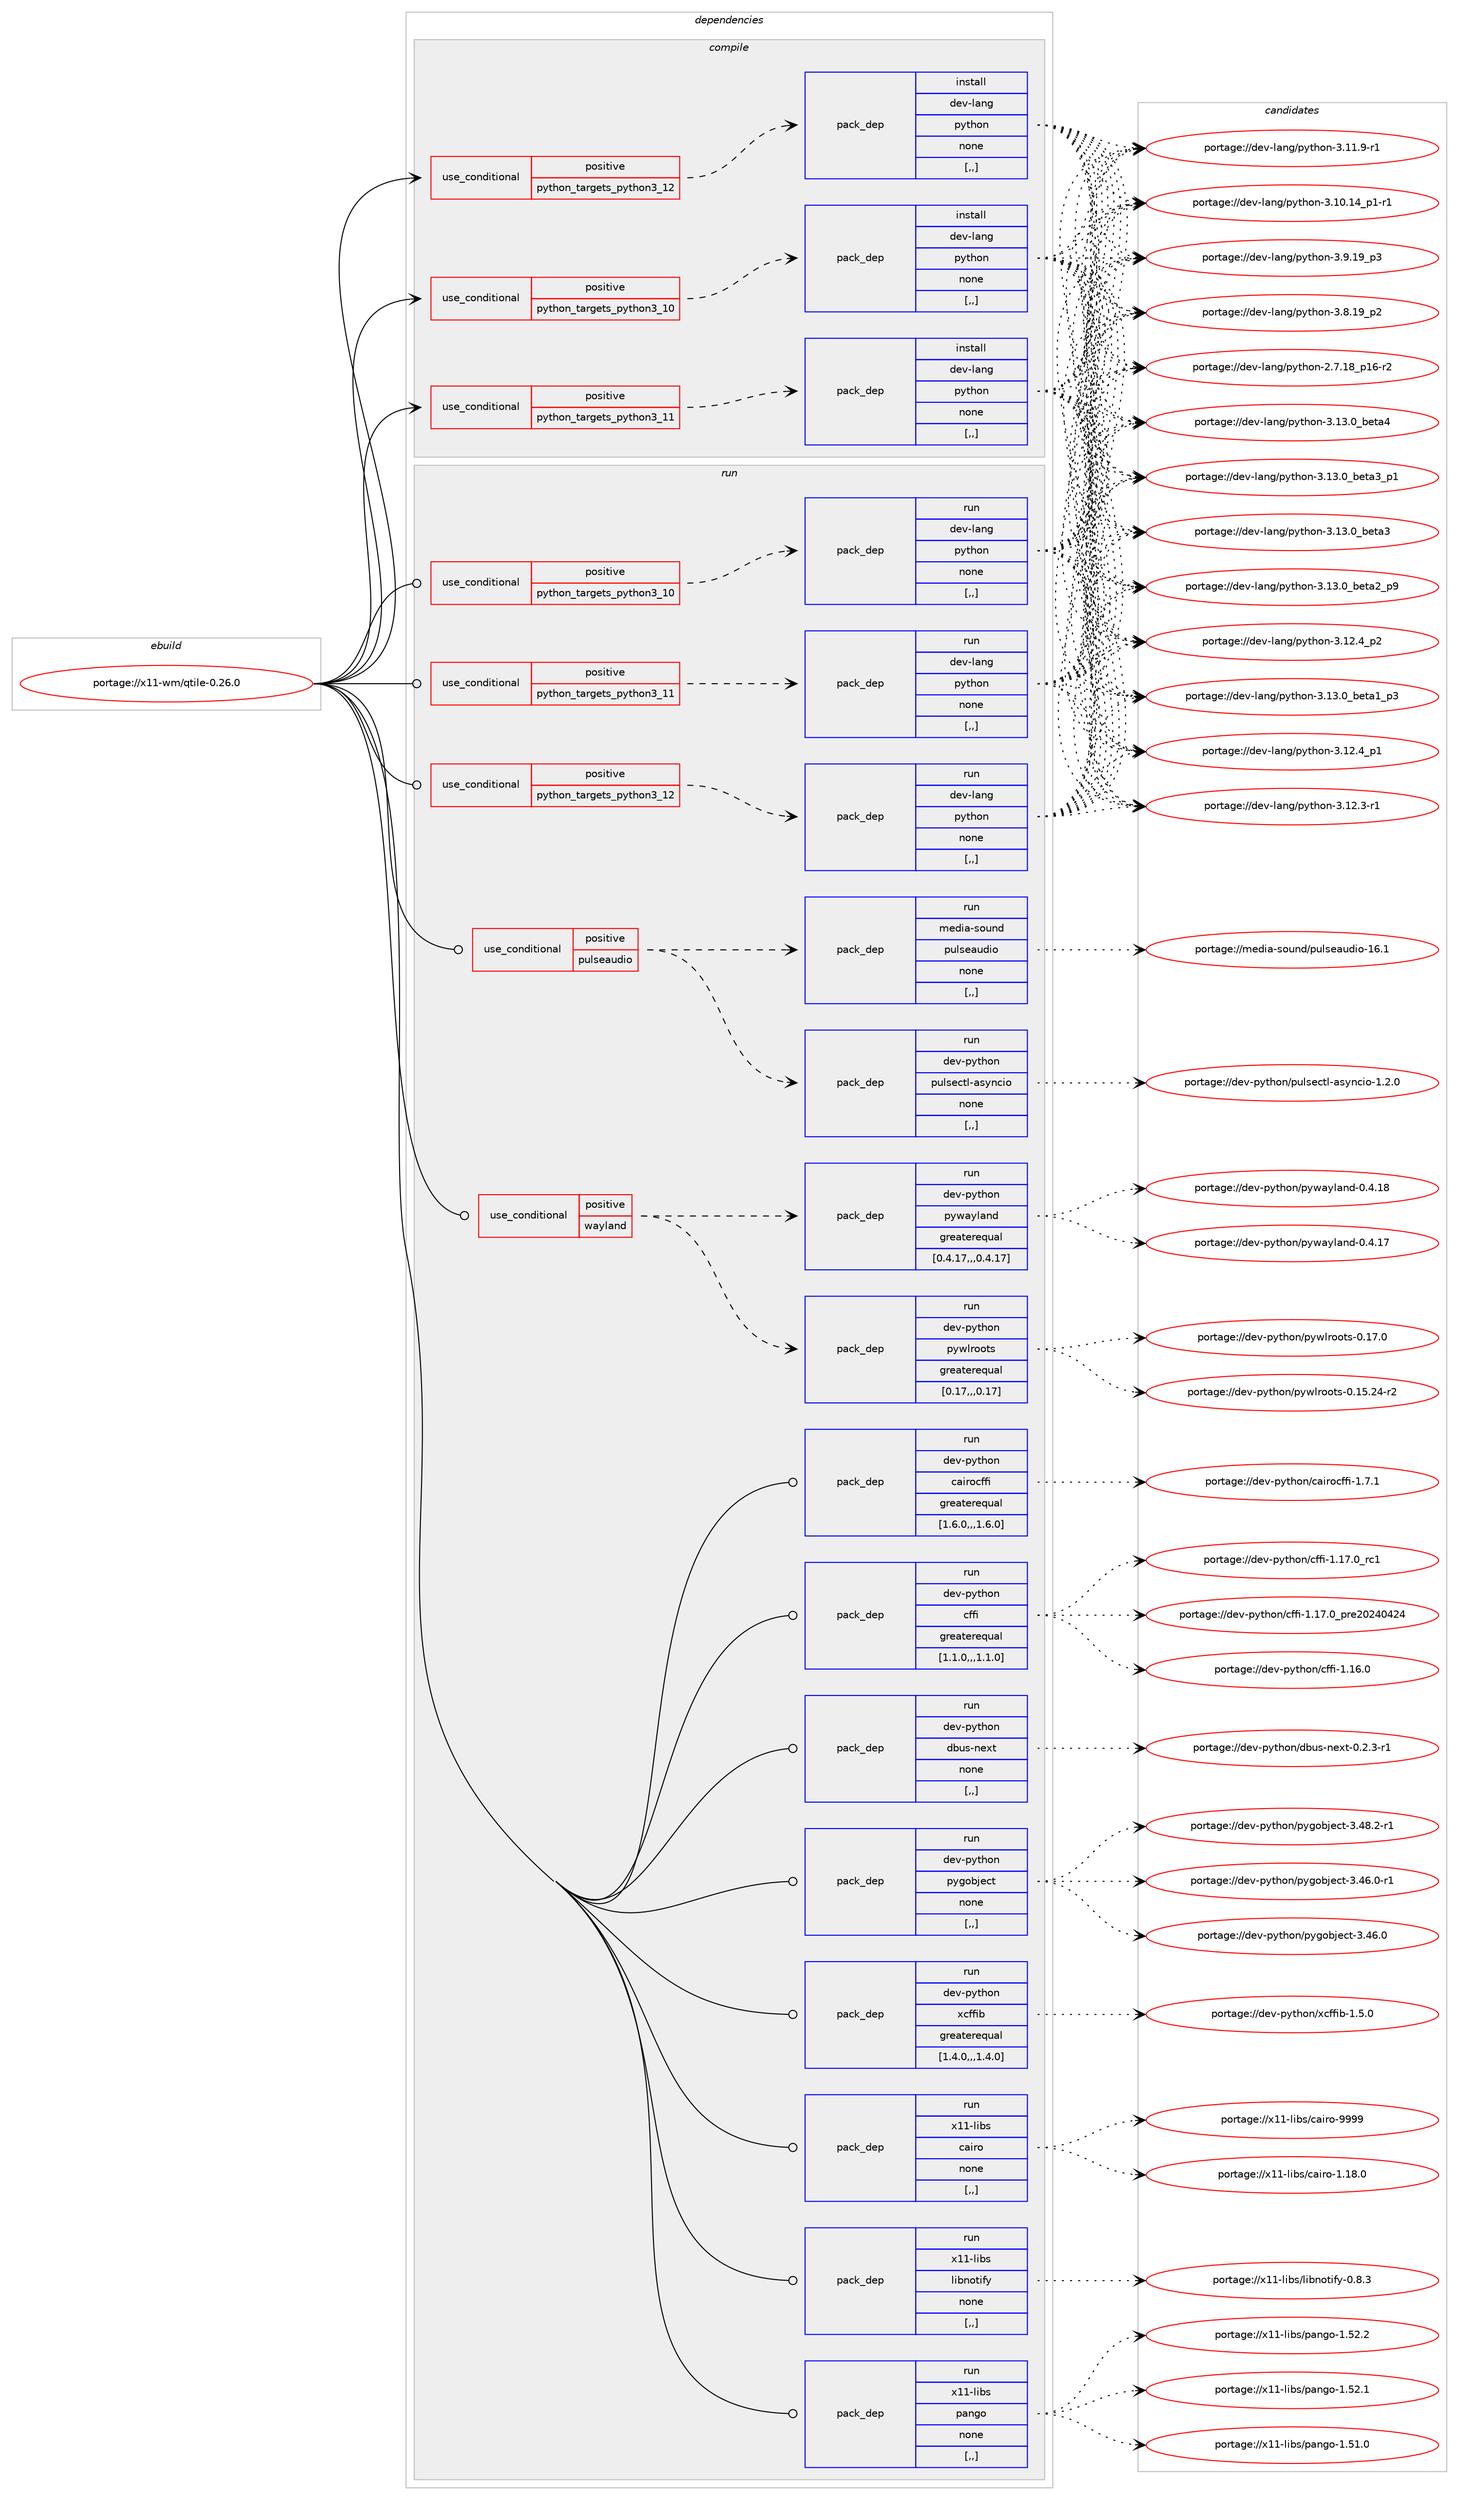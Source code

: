 digraph prolog {

# *************
# Graph options
# *************

newrank=true;
concentrate=true;
compound=true;
graph [rankdir=LR,fontname=Helvetica,fontsize=10,ranksep=1.5];#, ranksep=2.5, nodesep=0.2];
edge  [arrowhead=vee];
node  [fontname=Helvetica,fontsize=10];

# **********
# The ebuild
# **********

subgraph cluster_leftcol {
color=gray;
label=<<i>ebuild</i>>;
id [label="portage://x11-wm/qtile-0.26.0", color=red, width=4, href="../x11-wm/qtile-0.26.0.svg"];
}

# ****************
# The dependencies
# ****************

subgraph cluster_midcol {
color=gray;
label=<<i>dependencies</i>>;
subgraph cluster_compile {
fillcolor="#eeeeee";
style=filled;
label=<<i>compile</i>>;
subgraph cond123952 {
dependency471446 [label=<<TABLE BORDER="0" CELLBORDER="1" CELLSPACING="0" CELLPADDING="4"><TR><TD ROWSPAN="3" CELLPADDING="10">use_conditional</TD></TR><TR><TD>positive</TD></TR><TR><TD>python_targets_python3_10</TD></TR></TABLE>>, shape=none, color=red];
subgraph pack344043 {
dependency471447 [label=<<TABLE BORDER="0" CELLBORDER="1" CELLSPACING="0" CELLPADDING="4" WIDTH="220"><TR><TD ROWSPAN="6" CELLPADDING="30">pack_dep</TD></TR><TR><TD WIDTH="110">install</TD></TR><TR><TD>dev-lang</TD></TR><TR><TD>python</TD></TR><TR><TD>none</TD></TR><TR><TD>[,,]</TD></TR></TABLE>>, shape=none, color=blue];
}
dependency471446:e -> dependency471447:w [weight=20,style="dashed",arrowhead="vee"];
}
id:e -> dependency471446:w [weight=20,style="solid",arrowhead="vee"];
subgraph cond123953 {
dependency471448 [label=<<TABLE BORDER="0" CELLBORDER="1" CELLSPACING="0" CELLPADDING="4"><TR><TD ROWSPAN="3" CELLPADDING="10">use_conditional</TD></TR><TR><TD>positive</TD></TR><TR><TD>python_targets_python3_11</TD></TR></TABLE>>, shape=none, color=red];
subgraph pack344044 {
dependency471449 [label=<<TABLE BORDER="0" CELLBORDER="1" CELLSPACING="0" CELLPADDING="4" WIDTH="220"><TR><TD ROWSPAN="6" CELLPADDING="30">pack_dep</TD></TR><TR><TD WIDTH="110">install</TD></TR><TR><TD>dev-lang</TD></TR><TR><TD>python</TD></TR><TR><TD>none</TD></TR><TR><TD>[,,]</TD></TR></TABLE>>, shape=none, color=blue];
}
dependency471448:e -> dependency471449:w [weight=20,style="dashed",arrowhead="vee"];
}
id:e -> dependency471448:w [weight=20,style="solid",arrowhead="vee"];
subgraph cond123954 {
dependency471450 [label=<<TABLE BORDER="0" CELLBORDER="1" CELLSPACING="0" CELLPADDING="4"><TR><TD ROWSPAN="3" CELLPADDING="10">use_conditional</TD></TR><TR><TD>positive</TD></TR><TR><TD>python_targets_python3_12</TD></TR></TABLE>>, shape=none, color=red];
subgraph pack344045 {
dependency471451 [label=<<TABLE BORDER="0" CELLBORDER="1" CELLSPACING="0" CELLPADDING="4" WIDTH="220"><TR><TD ROWSPAN="6" CELLPADDING="30">pack_dep</TD></TR><TR><TD WIDTH="110">install</TD></TR><TR><TD>dev-lang</TD></TR><TR><TD>python</TD></TR><TR><TD>none</TD></TR><TR><TD>[,,]</TD></TR></TABLE>>, shape=none, color=blue];
}
dependency471450:e -> dependency471451:w [weight=20,style="dashed",arrowhead="vee"];
}
id:e -> dependency471450:w [weight=20,style="solid",arrowhead="vee"];
}
subgraph cluster_compileandrun {
fillcolor="#eeeeee";
style=filled;
label=<<i>compile and run</i>>;
}
subgraph cluster_run {
fillcolor="#eeeeee";
style=filled;
label=<<i>run</i>>;
subgraph cond123955 {
dependency471452 [label=<<TABLE BORDER="0" CELLBORDER="1" CELLSPACING="0" CELLPADDING="4"><TR><TD ROWSPAN="3" CELLPADDING="10">use_conditional</TD></TR><TR><TD>positive</TD></TR><TR><TD>pulseaudio</TD></TR></TABLE>>, shape=none, color=red];
subgraph pack344046 {
dependency471453 [label=<<TABLE BORDER="0" CELLBORDER="1" CELLSPACING="0" CELLPADDING="4" WIDTH="220"><TR><TD ROWSPAN="6" CELLPADDING="30">pack_dep</TD></TR><TR><TD WIDTH="110">run</TD></TR><TR><TD>dev-python</TD></TR><TR><TD>pulsectl-asyncio</TD></TR><TR><TD>none</TD></TR><TR><TD>[,,]</TD></TR></TABLE>>, shape=none, color=blue];
}
dependency471452:e -> dependency471453:w [weight=20,style="dashed",arrowhead="vee"];
subgraph pack344047 {
dependency471454 [label=<<TABLE BORDER="0" CELLBORDER="1" CELLSPACING="0" CELLPADDING="4" WIDTH="220"><TR><TD ROWSPAN="6" CELLPADDING="30">pack_dep</TD></TR><TR><TD WIDTH="110">run</TD></TR><TR><TD>media-sound</TD></TR><TR><TD>pulseaudio</TD></TR><TR><TD>none</TD></TR><TR><TD>[,,]</TD></TR></TABLE>>, shape=none, color=blue];
}
dependency471452:e -> dependency471454:w [weight=20,style="dashed",arrowhead="vee"];
}
id:e -> dependency471452:w [weight=20,style="solid",arrowhead="odot"];
subgraph cond123956 {
dependency471455 [label=<<TABLE BORDER="0" CELLBORDER="1" CELLSPACING="0" CELLPADDING="4"><TR><TD ROWSPAN="3" CELLPADDING="10">use_conditional</TD></TR><TR><TD>positive</TD></TR><TR><TD>python_targets_python3_10</TD></TR></TABLE>>, shape=none, color=red];
subgraph pack344048 {
dependency471456 [label=<<TABLE BORDER="0" CELLBORDER="1" CELLSPACING="0" CELLPADDING="4" WIDTH="220"><TR><TD ROWSPAN="6" CELLPADDING="30">pack_dep</TD></TR><TR><TD WIDTH="110">run</TD></TR><TR><TD>dev-lang</TD></TR><TR><TD>python</TD></TR><TR><TD>none</TD></TR><TR><TD>[,,]</TD></TR></TABLE>>, shape=none, color=blue];
}
dependency471455:e -> dependency471456:w [weight=20,style="dashed",arrowhead="vee"];
}
id:e -> dependency471455:w [weight=20,style="solid",arrowhead="odot"];
subgraph cond123957 {
dependency471457 [label=<<TABLE BORDER="0" CELLBORDER="1" CELLSPACING="0" CELLPADDING="4"><TR><TD ROWSPAN="3" CELLPADDING="10">use_conditional</TD></TR><TR><TD>positive</TD></TR><TR><TD>python_targets_python3_11</TD></TR></TABLE>>, shape=none, color=red];
subgraph pack344049 {
dependency471458 [label=<<TABLE BORDER="0" CELLBORDER="1" CELLSPACING="0" CELLPADDING="4" WIDTH="220"><TR><TD ROWSPAN="6" CELLPADDING="30">pack_dep</TD></TR><TR><TD WIDTH="110">run</TD></TR><TR><TD>dev-lang</TD></TR><TR><TD>python</TD></TR><TR><TD>none</TD></TR><TR><TD>[,,]</TD></TR></TABLE>>, shape=none, color=blue];
}
dependency471457:e -> dependency471458:w [weight=20,style="dashed",arrowhead="vee"];
}
id:e -> dependency471457:w [weight=20,style="solid",arrowhead="odot"];
subgraph cond123958 {
dependency471459 [label=<<TABLE BORDER="0" CELLBORDER="1" CELLSPACING="0" CELLPADDING="4"><TR><TD ROWSPAN="3" CELLPADDING="10">use_conditional</TD></TR><TR><TD>positive</TD></TR><TR><TD>python_targets_python3_12</TD></TR></TABLE>>, shape=none, color=red];
subgraph pack344050 {
dependency471460 [label=<<TABLE BORDER="0" CELLBORDER="1" CELLSPACING="0" CELLPADDING="4" WIDTH="220"><TR><TD ROWSPAN="6" CELLPADDING="30">pack_dep</TD></TR><TR><TD WIDTH="110">run</TD></TR><TR><TD>dev-lang</TD></TR><TR><TD>python</TD></TR><TR><TD>none</TD></TR><TR><TD>[,,]</TD></TR></TABLE>>, shape=none, color=blue];
}
dependency471459:e -> dependency471460:w [weight=20,style="dashed",arrowhead="vee"];
}
id:e -> dependency471459:w [weight=20,style="solid",arrowhead="odot"];
subgraph cond123959 {
dependency471461 [label=<<TABLE BORDER="0" CELLBORDER="1" CELLSPACING="0" CELLPADDING="4"><TR><TD ROWSPAN="3" CELLPADDING="10">use_conditional</TD></TR><TR><TD>positive</TD></TR><TR><TD>wayland</TD></TR></TABLE>>, shape=none, color=red];
subgraph pack344051 {
dependency471462 [label=<<TABLE BORDER="0" CELLBORDER="1" CELLSPACING="0" CELLPADDING="4" WIDTH="220"><TR><TD ROWSPAN="6" CELLPADDING="30">pack_dep</TD></TR><TR><TD WIDTH="110">run</TD></TR><TR><TD>dev-python</TD></TR><TR><TD>pywayland</TD></TR><TR><TD>greaterequal</TD></TR><TR><TD>[0.4.17,,,0.4.17]</TD></TR></TABLE>>, shape=none, color=blue];
}
dependency471461:e -> dependency471462:w [weight=20,style="dashed",arrowhead="vee"];
subgraph pack344052 {
dependency471463 [label=<<TABLE BORDER="0" CELLBORDER="1" CELLSPACING="0" CELLPADDING="4" WIDTH="220"><TR><TD ROWSPAN="6" CELLPADDING="30">pack_dep</TD></TR><TR><TD WIDTH="110">run</TD></TR><TR><TD>dev-python</TD></TR><TR><TD>pywlroots</TD></TR><TR><TD>greaterequal</TD></TR><TR><TD>[0.17,,,0.17]</TD></TR></TABLE>>, shape=none, color=blue];
}
dependency471461:e -> dependency471463:w [weight=20,style="dashed",arrowhead="vee"];
}
id:e -> dependency471461:w [weight=20,style="solid",arrowhead="odot"];
subgraph pack344053 {
dependency471464 [label=<<TABLE BORDER="0" CELLBORDER="1" CELLSPACING="0" CELLPADDING="4" WIDTH="220"><TR><TD ROWSPAN="6" CELLPADDING="30">pack_dep</TD></TR><TR><TD WIDTH="110">run</TD></TR><TR><TD>dev-python</TD></TR><TR><TD>cairocffi</TD></TR><TR><TD>greaterequal</TD></TR><TR><TD>[1.6.0,,,1.6.0]</TD></TR></TABLE>>, shape=none, color=blue];
}
id:e -> dependency471464:w [weight=20,style="solid",arrowhead="odot"];
subgraph pack344054 {
dependency471465 [label=<<TABLE BORDER="0" CELLBORDER="1" CELLSPACING="0" CELLPADDING="4" WIDTH="220"><TR><TD ROWSPAN="6" CELLPADDING="30">pack_dep</TD></TR><TR><TD WIDTH="110">run</TD></TR><TR><TD>dev-python</TD></TR><TR><TD>cffi</TD></TR><TR><TD>greaterequal</TD></TR><TR><TD>[1.1.0,,,1.1.0]</TD></TR></TABLE>>, shape=none, color=blue];
}
id:e -> dependency471465:w [weight=20,style="solid",arrowhead="odot"];
subgraph pack344055 {
dependency471466 [label=<<TABLE BORDER="0" CELLBORDER="1" CELLSPACING="0" CELLPADDING="4" WIDTH="220"><TR><TD ROWSPAN="6" CELLPADDING="30">pack_dep</TD></TR><TR><TD WIDTH="110">run</TD></TR><TR><TD>dev-python</TD></TR><TR><TD>dbus-next</TD></TR><TR><TD>none</TD></TR><TR><TD>[,,]</TD></TR></TABLE>>, shape=none, color=blue];
}
id:e -> dependency471466:w [weight=20,style="solid",arrowhead="odot"];
subgraph pack344056 {
dependency471467 [label=<<TABLE BORDER="0" CELLBORDER="1" CELLSPACING="0" CELLPADDING="4" WIDTH="220"><TR><TD ROWSPAN="6" CELLPADDING="30">pack_dep</TD></TR><TR><TD WIDTH="110">run</TD></TR><TR><TD>dev-python</TD></TR><TR><TD>pygobject</TD></TR><TR><TD>none</TD></TR><TR><TD>[,,]</TD></TR></TABLE>>, shape=none, color=blue];
}
id:e -> dependency471467:w [weight=20,style="solid",arrowhead="odot"];
subgraph pack344057 {
dependency471468 [label=<<TABLE BORDER="0" CELLBORDER="1" CELLSPACING="0" CELLPADDING="4" WIDTH="220"><TR><TD ROWSPAN="6" CELLPADDING="30">pack_dep</TD></TR><TR><TD WIDTH="110">run</TD></TR><TR><TD>dev-python</TD></TR><TR><TD>xcffib</TD></TR><TR><TD>greaterequal</TD></TR><TR><TD>[1.4.0,,,1.4.0]</TD></TR></TABLE>>, shape=none, color=blue];
}
id:e -> dependency471468:w [weight=20,style="solid",arrowhead="odot"];
subgraph pack344058 {
dependency471469 [label=<<TABLE BORDER="0" CELLBORDER="1" CELLSPACING="0" CELLPADDING="4" WIDTH="220"><TR><TD ROWSPAN="6" CELLPADDING="30">pack_dep</TD></TR><TR><TD WIDTH="110">run</TD></TR><TR><TD>x11-libs</TD></TR><TR><TD>cairo</TD></TR><TR><TD>none</TD></TR><TR><TD>[,,]</TD></TR></TABLE>>, shape=none, color=blue];
}
id:e -> dependency471469:w [weight=20,style="solid",arrowhead="odot"];
subgraph pack344059 {
dependency471470 [label=<<TABLE BORDER="0" CELLBORDER="1" CELLSPACING="0" CELLPADDING="4" WIDTH="220"><TR><TD ROWSPAN="6" CELLPADDING="30">pack_dep</TD></TR><TR><TD WIDTH="110">run</TD></TR><TR><TD>x11-libs</TD></TR><TR><TD>libnotify</TD></TR><TR><TD>none</TD></TR><TR><TD>[,,]</TD></TR></TABLE>>, shape=none, color=blue];
}
id:e -> dependency471470:w [weight=20,style="solid",arrowhead="odot"];
subgraph pack344060 {
dependency471471 [label=<<TABLE BORDER="0" CELLBORDER="1" CELLSPACING="0" CELLPADDING="4" WIDTH="220"><TR><TD ROWSPAN="6" CELLPADDING="30">pack_dep</TD></TR><TR><TD WIDTH="110">run</TD></TR><TR><TD>x11-libs</TD></TR><TR><TD>pango</TD></TR><TR><TD>none</TD></TR><TR><TD>[,,]</TD></TR></TABLE>>, shape=none, color=blue];
}
id:e -> dependency471471:w [weight=20,style="solid",arrowhead="odot"];
}
}

# **************
# The candidates
# **************

subgraph cluster_choices {
rank=same;
color=gray;
label=<<i>candidates</i>>;

subgraph choice344043 {
color=black;
nodesep=1;
choice1001011184510897110103471121211161041111104551464951464895981011169752 [label="portage://dev-lang/python-3.13.0_beta4", color=red, width=4,href="../dev-lang/python-3.13.0_beta4.svg"];
choice10010111845108971101034711212111610411111045514649514648959810111697519511249 [label="portage://dev-lang/python-3.13.0_beta3_p1", color=red, width=4,href="../dev-lang/python-3.13.0_beta3_p1.svg"];
choice1001011184510897110103471121211161041111104551464951464895981011169751 [label="portage://dev-lang/python-3.13.0_beta3", color=red, width=4,href="../dev-lang/python-3.13.0_beta3.svg"];
choice10010111845108971101034711212111610411111045514649514648959810111697509511257 [label="portage://dev-lang/python-3.13.0_beta2_p9", color=red, width=4,href="../dev-lang/python-3.13.0_beta2_p9.svg"];
choice10010111845108971101034711212111610411111045514649514648959810111697499511251 [label="portage://dev-lang/python-3.13.0_beta1_p3", color=red, width=4,href="../dev-lang/python-3.13.0_beta1_p3.svg"];
choice100101118451089711010347112121116104111110455146495046529511250 [label="portage://dev-lang/python-3.12.4_p2", color=red, width=4,href="../dev-lang/python-3.12.4_p2.svg"];
choice100101118451089711010347112121116104111110455146495046529511249 [label="portage://dev-lang/python-3.12.4_p1", color=red, width=4,href="../dev-lang/python-3.12.4_p1.svg"];
choice100101118451089711010347112121116104111110455146495046514511449 [label="portage://dev-lang/python-3.12.3-r1", color=red, width=4,href="../dev-lang/python-3.12.3-r1.svg"];
choice100101118451089711010347112121116104111110455146494946574511449 [label="portage://dev-lang/python-3.11.9-r1", color=red, width=4,href="../dev-lang/python-3.11.9-r1.svg"];
choice100101118451089711010347112121116104111110455146494846495295112494511449 [label="portage://dev-lang/python-3.10.14_p1-r1", color=red, width=4,href="../dev-lang/python-3.10.14_p1-r1.svg"];
choice100101118451089711010347112121116104111110455146574649579511251 [label="portage://dev-lang/python-3.9.19_p3", color=red, width=4,href="../dev-lang/python-3.9.19_p3.svg"];
choice100101118451089711010347112121116104111110455146564649579511250 [label="portage://dev-lang/python-3.8.19_p2", color=red, width=4,href="../dev-lang/python-3.8.19_p2.svg"];
choice100101118451089711010347112121116104111110455046554649569511249544511450 [label="portage://dev-lang/python-2.7.18_p16-r2", color=red, width=4,href="../dev-lang/python-2.7.18_p16-r2.svg"];
dependency471447:e -> choice1001011184510897110103471121211161041111104551464951464895981011169752:w [style=dotted,weight="100"];
dependency471447:e -> choice10010111845108971101034711212111610411111045514649514648959810111697519511249:w [style=dotted,weight="100"];
dependency471447:e -> choice1001011184510897110103471121211161041111104551464951464895981011169751:w [style=dotted,weight="100"];
dependency471447:e -> choice10010111845108971101034711212111610411111045514649514648959810111697509511257:w [style=dotted,weight="100"];
dependency471447:e -> choice10010111845108971101034711212111610411111045514649514648959810111697499511251:w [style=dotted,weight="100"];
dependency471447:e -> choice100101118451089711010347112121116104111110455146495046529511250:w [style=dotted,weight="100"];
dependency471447:e -> choice100101118451089711010347112121116104111110455146495046529511249:w [style=dotted,weight="100"];
dependency471447:e -> choice100101118451089711010347112121116104111110455146495046514511449:w [style=dotted,weight="100"];
dependency471447:e -> choice100101118451089711010347112121116104111110455146494946574511449:w [style=dotted,weight="100"];
dependency471447:e -> choice100101118451089711010347112121116104111110455146494846495295112494511449:w [style=dotted,weight="100"];
dependency471447:e -> choice100101118451089711010347112121116104111110455146574649579511251:w [style=dotted,weight="100"];
dependency471447:e -> choice100101118451089711010347112121116104111110455146564649579511250:w [style=dotted,weight="100"];
dependency471447:e -> choice100101118451089711010347112121116104111110455046554649569511249544511450:w [style=dotted,weight="100"];
}
subgraph choice344044 {
color=black;
nodesep=1;
choice1001011184510897110103471121211161041111104551464951464895981011169752 [label="portage://dev-lang/python-3.13.0_beta4", color=red, width=4,href="../dev-lang/python-3.13.0_beta4.svg"];
choice10010111845108971101034711212111610411111045514649514648959810111697519511249 [label="portage://dev-lang/python-3.13.0_beta3_p1", color=red, width=4,href="../dev-lang/python-3.13.0_beta3_p1.svg"];
choice1001011184510897110103471121211161041111104551464951464895981011169751 [label="portage://dev-lang/python-3.13.0_beta3", color=red, width=4,href="../dev-lang/python-3.13.0_beta3.svg"];
choice10010111845108971101034711212111610411111045514649514648959810111697509511257 [label="portage://dev-lang/python-3.13.0_beta2_p9", color=red, width=4,href="../dev-lang/python-3.13.0_beta2_p9.svg"];
choice10010111845108971101034711212111610411111045514649514648959810111697499511251 [label="portage://dev-lang/python-3.13.0_beta1_p3", color=red, width=4,href="../dev-lang/python-3.13.0_beta1_p3.svg"];
choice100101118451089711010347112121116104111110455146495046529511250 [label="portage://dev-lang/python-3.12.4_p2", color=red, width=4,href="../dev-lang/python-3.12.4_p2.svg"];
choice100101118451089711010347112121116104111110455146495046529511249 [label="portage://dev-lang/python-3.12.4_p1", color=red, width=4,href="../dev-lang/python-3.12.4_p1.svg"];
choice100101118451089711010347112121116104111110455146495046514511449 [label="portage://dev-lang/python-3.12.3-r1", color=red, width=4,href="../dev-lang/python-3.12.3-r1.svg"];
choice100101118451089711010347112121116104111110455146494946574511449 [label="portage://dev-lang/python-3.11.9-r1", color=red, width=4,href="../dev-lang/python-3.11.9-r1.svg"];
choice100101118451089711010347112121116104111110455146494846495295112494511449 [label="portage://dev-lang/python-3.10.14_p1-r1", color=red, width=4,href="../dev-lang/python-3.10.14_p1-r1.svg"];
choice100101118451089711010347112121116104111110455146574649579511251 [label="portage://dev-lang/python-3.9.19_p3", color=red, width=4,href="../dev-lang/python-3.9.19_p3.svg"];
choice100101118451089711010347112121116104111110455146564649579511250 [label="portage://dev-lang/python-3.8.19_p2", color=red, width=4,href="../dev-lang/python-3.8.19_p2.svg"];
choice100101118451089711010347112121116104111110455046554649569511249544511450 [label="portage://dev-lang/python-2.7.18_p16-r2", color=red, width=4,href="../dev-lang/python-2.7.18_p16-r2.svg"];
dependency471449:e -> choice1001011184510897110103471121211161041111104551464951464895981011169752:w [style=dotted,weight="100"];
dependency471449:e -> choice10010111845108971101034711212111610411111045514649514648959810111697519511249:w [style=dotted,weight="100"];
dependency471449:e -> choice1001011184510897110103471121211161041111104551464951464895981011169751:w [style=dotted,weight="100"];
dependency471449:e -> choice10010111845108971101034711212111610411111045514649514648959810111697509511257:w [style=dotted,weight="100"];
dependency471449:e -> choice10010111845108971101034711212111610411111045514649514648959810111697499511251:w [style=dotted,weight="100"];
dependency471449:e -> choice100101118451089711010347112121116104111110455146495046529511250:w [style=dotted,weight="100"];
dependency471449:e -> choice100101118451089711010347112121116104111110455146495046529511249:w [style=dotted,weight="100"];
dependency471449:e -> choice100101118451089711010347112121116104111110455146495046514511449:w [style=dotted,weight="100"];
dependency471449:e -> choice100101118451089711010347112121116104111110455146494946574511449:w [style=dotted,weight="100"];
dependency471449:e -> choice100101118451089711010347112121116104111110455146494846495295112494511449:w [style=dotted,weight="100"];
dependency471449:e -> choice100101118451089711010347112121116104111110455146574649579511251:w [style=dotted,weight="100"];
dependency471449:e -> choice100101118451089711010347112121116104111110455146564649579511250:w [style=dotted,weight="100"];
dependency471449:e -> choice100101118451089711010347112121116104111110455046554649569511249544511450:w [style=dotted,weight="100"];
}
subgraph choice344045 {
color=black;
nodesep=1;
choice1001011184510897110103471121211161041111104551464951464895981011169752 [label="portage://dev-lang/python-3.13.0_beta4", color=red, width=4,href="../dev-lang/python-3.13.0_beta4.svg"];
choice10010111845108971101034711212111610411111045514649514648959810111697519511249 [label="portage://dev-lang/python-3.13.0_beta3_p1", color=red, width=4,href="../dev-lang/python-3.13.0_beta3_p1.svg"];
choice1001011184510897110103471121211161041111104551464951464895981011169751 [label="portage://dev-lang/python-3.13.0_beta3", color=red, width=4,href="../dev-lang/python-3.13.0_beta3.svg"];
choice10010111845108971101034711212111610411111045514649514648959810111697509511257 [label="portage://dev-lang/python-3.13.0_beta2_p9", color=red, width=4,href="../dev-lang/python-3.13.0_beta2_p9.svg"];
choice10010111845108971101034711212111610411111045514649514648959810111697499511251 [label="portage://dev-lang/python-3.13.0_beta1_p3", color=red, width=4,href="../dev-lang/python-3.13.0_beta1_p3.svg"];
choice100101118451089711010347112121116104111110455146495046529511250 [label="portage://dev-lang/python-3.12.4_p2", color=red, width=4,href="../dev-lang/python-3.12.4_p2.svg"];
choice100101118451089711010347112121116104111110455146495046529511249 [label="portage://dev-lang/python-3.12.4_p1", color=red, width=4,href="../dev-lang/python-3.12.4_p1.svg"];
choice100101118451089711010347112121116104111110455146495046514511449 [label="portage://dev-lang/python-3.12.3-r1", color=red, width=4,href="../dev-lang/python-3.12.3-r1.svg"];
choice100101118451089711010347112121116104111110455146494946574511449 [label="portage://dev-lang/python-3.11.9-r1", color=red, width=4,href="../dev-lang/python-3.11.9-r1.svg"];
choice100101118451089711010347112121116104111110455146494846495295112494511449 [label="portage://dev-lang/python-3.10.14_p1-r1", color=red, width=4,href="../dev-lang/python-3.10.14_p1-r1.svg"];
choice100101118451089711010347112121116104111110455146574649579511251 [label="portage://dev-lang/python-3.9.19_p3", color=red, width=4,href="../dev-lang/python-3.9.19_p3.svg"];
choice100101118451089711010347112121116104111110455146564649579511250 [label="portage://dev-lang/python-3.8.19_p2", color=red, width=4,href="../dev-lang/python-3.8.19_p2.svg"];
choice100101118451089711010347112121116104111110455046554649569511249544511450 [label="portage://dev-lang/python-2.7.18_p16-r2", color=red, width=4,href="../dev-lang/python-2.7.18_p16-r2.svg"];
dependency471451:e -> choice1001011184510897110103471121211161041111104551464951464895981011169752:w [style=dotted,weight="100"];
dependency471451:e -> choice10010111845108971101034711212111610411111045514649514648959810111697519511249:w [style=dotted,weight="100"];
dependency471451:e -> choice1001011184510897110103471121211161041111104551464951464895981011169751:w [style=dotted,weight="100"];
dependency471451:e -> choice10010111845108971101034711212111610411111045514649514648959810111697509511257:w [style=dotted,weight="100"];
dependency471451:e -> choice10010111845108971101034711212111610411111045514649514648959810111697499511251:w [style=dotted,weight="100"];
dependency471451:e -> choice100101118451089711010347112121116104111110455146495046529511250:w [style=dotted,weight="100"];
dependency471451:e -> choice100101118451089711010347112121116104111110455146495046529511249:w [style=dotted,weight="100"];
dependency471451:e -> choice100101118451089711010347112121116104111110455146495046514511449:w [style=dotted,weight="100"];
dependency471451:e -> choice100101118451089711010347112121116104111110455146494946574511449:w [style=dotted,weight="100"];
dependency471451:e -> choice100101118451089711010347112121116104111110455146494846495295112494511449:w [style=dotted,weight="100"];
dependency471451:e -> choice100101118451089711010347112121116104111110455146574649579511251:w [style=dotted,weight="100"];
dependency471451:e -> choice100101118451089711010347112121116104111110455146564649579511250:w [style=dotted,weight="100"];
dependency471451:e -> choice100101118451089711010347112121116104111110455046554649569511249544511450:w [style=dotted,weight="100"];
}
subgraph choice344046 {
color=black;
nodesep=1;
choice100101118451121211161041111104711211710811510199116108459711512111099105111454946504648 [label="portage://dev-python/pulsectl-asyncio-1.2.0", color=red, width=4,href="../dev-python/pulsectl-asyncio-1.2.0.svg"];
dependency471453:e -> choice100101118451121211161041111104711211710811510199116108459711512111099105111454946504648:w [style=dotted,weight="100"];
}
subgraph choice344047 {
color=black;
nodesep=1;
choice109101100105974511511111711010047112117108115101971171001051114549544649 [label="portage://media-sound/pulseaudio-16.1", color=red, width=4,href="../media-sound/pulseaudio-16.1.svg"];
dependency471454:e -> choice109101100105974511511111711010047112117108115101971171001051114549544649:w [style=dotted,weight="100"];
}
subgraph choice344048 {
color=black;
nodesep=1;
choice1001011184510897110103471121211161041111104551464951464895981011169752 [label="portage://dev-lang/python-3.13.0_beta4", color=red, width=4,href="../dev-lang/python-3.13.0_beta4.svg"];
choice10010111845108971101034711212111610411111045514649514648959810111697519511249 [label="portage://dev-lang/python-3.13.0_beta3_p1", color=red, width=4,href="../dev-lang/python-3.13.0_beta3_p1.svg"];
choice1001011184510897110103471121211161041111104551464951464895981011169751 [label="portage://dev-lang/python-3.13.0_beta3", color=red, width=4,href="../dev-lang/python-3.13.0_beta3.svg"];
choice10010111845108971101034711212111610411111045514649514648959810111697509511257 [label="portage://dev-lang/python-3.13.0_beta2_p9", color=red, width=4,href="../dev-lang/python-3.13.0_beta2_p9.svg"];
choice10010111845108971101034711212111610411111045514649514648959810111697499511251 [label="portage://dev-lang/python-3.13.0_beta1_p3", color=red, width=4,href="../dev-lang/python-3.13.0_beta1_p3.svg"];
choice100101118451089711010347112121116104111110455146495046529511250 [label="portage://dev-lang/python-3.12.4_p2", color=red, width=4,href="../dev-lang/python-3.12.4_p2.svg"];
choice100101118451089711010347112121116104111110455146495046529511249 [label="portage://dev-lang/python-3.12.4_p1", color=red, width=4,href="../dev-lang/python-3.12.4_p1.svg"];
choice100101118451089711010347112121116104111110455146495046514511449 [label="portage://dev-lang/python-3.12.3-r1", color=red, width=4,href="../dev-lang/python-3.12.3-r1.svg"];
choice100101118451089711010347112121116104111110455146494946574511449 [label="portage://dev-lang/python-3.11.9-r1", color=red, width=4,href="../dev-lang/python-3.11.9-r1.svg"];
choice100101118451089711010347112121116104111110455146494846495295112494511449 [label="portage://dev-lang/python-3.10.14_p1-r1", color=red, width=4,href="../dev-lang/python-3.10.14_p1-r1.svg"];
choice100101118451089711010347112121116104111110455146574649579511251 [label="portage://dev-lang/python-3.9.19_p3", color=red, width=4,href="../dev-lang/python-3.9.19_p3.svg"];
choice100101118451089711010347112121116104111110455146564649579511250 [label="portage://dev-lang/python-3.8.19_p2", color=red, width=4,href="../dev-lang/python-3.8.19_p2.svg"];
choice100101118451089711010347112121116104111110455046554649569511249544511450 [label="portage://dev-lang/python-2.7.18_p16-r2", color=red, width=4,href="../dev-lang/python-2.7.18_p16-r2.svg"];
dependency471456:e -> choice1001011184510897110103471121211161041111104551464951464895981011169752:w [style=dotted,weight="100"];
dependency471456:e -> choice10010111845108971101034711212111610411111045514649514648959810111697519511249:w [style=dotted,weight="100"];
dependency471456:e -> choice1001011184510897110103471121211161041111104551464951464895981011169751:w [style=dotted,weight="100"];
dependency471456:e -> choice10010111845108971101034711212111610411111045514649514648959810111697509511257:w [style=dotted,weight="100"];
dependency471456:e -> choice10010111845108971101034711212111610411111045514649514648959810111697499511251:w [style=dotted,weight="100"];
dependency471456:e -> choice100101118451089711010347112121116104111110455146495046529511250:w [style=dotted,weight="100"];
dependency471456:e -> choice100101118451089711010347112121116104111110455146495046529511249:w [style=dotted,weight="100"];
dependency471456:e -> choice100101118451089711010347112121116104111110455146495046514511449:w [style=dotted,weight="100"];
dependency471456:e -> choice100101118451089711010347112121116104111110455146494946574511449:w [style=dotted,weight="100"];
dependency471456:e -> choice100101118451089711010347112121116104111110455146494846495295112494511449:w [style=dotted,weight="100"];
dependency471456:e -> choice100101118451089711010347112121116104111110455146574649579511251:w [style=dotted,weight="100"];
dependency471456:e -> choice100101118451089711010347112121116104111110455146564649579511250:w [style=dotted,weight="100"];
dependency471456:e -> choice100101118451089711010347112121116104111110455046554649569511249544511450:w [style=dotted,weight="100"];
}
subgraph choice344049 {
color=black;
nodesep=1;
choice1001011184510897110103471121211161041111104551464951464895981011169752 [label="portage://dev-lang/python-3.13.0_beta4", color=red, width=4,href="../dev-lang/python-3.13.0_beta4.svg"];
choice10010111845108971101034711212111610411111045514649514648959810111697519511249 [label="portage://dev-lang/python-3.13.0_beta3_p1", color=red, width=4,href="../dev-lang/python-3.13.0_beta3_p1.svg"];
choice1001011184510897110103471121211161041111104551464951464895981011169751 [label="portage://dev-lang/python-3.13.0_beta3", color=red, width=4,href="../dev-lang/python-3.13.0_beta3.svg"];
choice10010111845108971101034711212111610411111045514649514648959810111697509511257 [label="portage://dev-lang/python-3.13.0_beta2_p9", color=red, width=4,href="../dev-lang/python-3.13.0_beta2_p9.svg"];
choice10010111845108971101034711212111610411111045514649514648959810111697499511251 [label="portage://dev-lang/python-3.13.0_beta1_p3", color=red, width=4,href="../dev-lang/python-3.13.0_beta1_p3.svg"];
choice100101118451089711010347112121116104111110455146495046529511250 [label="portage://dev-lang/python-3.12.4_p2", color=red, width=4,href="../dev-lang/python-3.12.4_p2.svg"];
choice100101118451089711010347112121116104111110455146495046529511249 [label="portage://dev-lang/python-3.12.4_p1", color=red, width=4,href="../dev-lang/python-3.12.4_p1.svg"];
choice100101118451089711010347112121116104111110455146495046514511449 [label="portage://dev-lang/python-3.12.3-r1", color=red, width=4,href="../dev-lang/python-3.12.3-r1.svg"];
choice100101118451089711010347112121116104111110455146494946574511449 [label="portage://dev-lang/python-3.11.9-r1", color=red, width=4,href="../dev-lang/python-3.11.9-r1.svg"];
choice100101118451089711010347112121116104111110455146494846495295112494511449 [label="portage://dev-lang/python-3.10.14_p1-r1", color=red, width=4,href="../dev-lang/python-3.10.14_p1-r1.svg"];
choice100101118451089711010347112121116104111110455146574649579511251 [label="portage://dev-lang/python-3.9.19_p3", color=red, width=4,href="../dev-lang/python-3.9.19_p3.svg"];
choice100101118451089711010347112121116104111110455146564649579511250 [label="portage://dev-lang/python-3.8.19_p2", color=red, width=4,href="../dev-lang/python-3.8.19_p2.svg"];
choice100101118451089711010347112121116104111110455046554649569511249544511450 [label="portage://dev-lang/python-2.7.18_p16-r2", color=red, width=4,href="../dev-lang/python-2.7.18_p16-r2.svg"];
dependency471458:e -> choice1001011184510897110103471121211161041111104551464951464895981011169752:w [style=dotted,weight="100"];
dependency471458:e -> choice10010111845108971101034711212111610411111045514649514648959810111697519511249:w [style=dotted,weight="100"];
dependency471458:e -> choice1001011184510897110103471121211161041111104551464951464895981011169751:w [style=dotted,weight="100"];
dependency471458:e -> choice10010111845108971101034711212111610411111045514649514648959810111697509511257:w [style=dotted,weight="100"];
dependency471458:e -> choice10010111845108971101034711212111610411111045514649514648959810111697499511251:w [style=dotted,weight="100"];
dependency471458:e -> choice100101118451089711010347112121116104111110455146495046529511250:w [style=dotted,weight="100"];
dependency471458:e -> choice100101118451089711010347112121116104111110455146495046529511249:w [style=dotted,weight="100"];
dependency471458:e -> choice100101118451089711010347112121116104111110455146495046514511449:w [style=dotted,weight="100"];
dependency471458:e -> choice100101118451089711010347112121116104111110455146494946574511449:w [style=dotted,weight="100"];
dependency471458:e -> choice100101118451089711010347112121116104111110455146494846495295112494511449:w [style=dotted,weight="100"];
dependency471458:e -> choice100101118451089711010347112121116104111110455146574649579511251:w [style=dotted,weight="100"];
dependency471458:e -> choice100101118451089711010347112121116104111110455146564649579511250:w [style=dotted,weight="100"];
dependency471458:e -> choice100101118451089711010347112121116104111110455046554649569511249544511450:w [style=dotted,weight="100"];
}
subgraph choice344050 {
color=black;
nodesep=1;
choice1001011184510897110103471121211161041111104551464951464895981011169752 [label="portage://dev-lang/python-3.13.0_beta4", color=red, width=4,href="../dev-lang/python-3.13.0_beta4.svg"];
choice10010111845108971101034711212111610411111045514649514648959810111697519511249 [label="portage://dev-lang/python-3.13.0_beta3_p1", color=red, width=4,href="../dev-lang/python-3.13.0_beta3_p1.svg"];
choice1001011184510897110103471121211161041111104551464951464895981011169751 [label="portage://dev-lang/python-3.13.0_beta3", color=red, width=4,href="../dev-lang/python-3.13.0_beta3.svg"];
choice10010111845108971101034711212111610411111045514649514648959810111697509511257 [label="portage://dev-lang/python-3.13.0_beta2_p9", color=red, width=4,href="../dev-lang/python-3.13.0_beta2_p9.svg"];
choice10010111845108971101034711212111610411111045514649514648959810111697499511251 [label="portage://dev-lang/python-3.13.0_beta1_p3", color=red, width=4,href="../dev-lang/python-3.13.0_beta1_p3.svg"];
choice100101118451089711010347112121116104111110455146495046529511250 [label="portage://dev-lang/python-3.12.4_p2", color=red, width=4,href="../dev-lang/python-3.12.4_p2.svg"];
choice100101118451089711010347112121116104111110455146495046529511249 [label="portage://dev-lang/python-3.12.4_p1", color=red, width=4,href="../dev-lang/python-3.12.4_p1.svg"];
choice100101118451089711010347112121116104111110455146495046514511449 [label="portage://dev-lang/python-3.12.3-r1", color=red, width=4,href="../dev-lang/python-3.12.3-r1.svg"];
choice100101118451089711010347112121116104111110455146494946574511449 [label="portage://dev-lang/python-3.11.9-r1", color=red, width=4,href="../dev-lang/python-3.11.9-r1.svg"];
choice100101118451089711010347112121116104111110455146494846495295112494511449 [label="portage://dev-lang/python-3.10.14_p1-r1", color=red, width=4,href="../dev-lang/python-3.10.14_p1-r1.svg"];
choice100101118451089711010347112121116104111110455146574649579511251 [label="portage://dev-lang/python-3.9.19_p3", color=red, width=4,href="../dev-lang/python-3.9.19_p3.svg"];
choice100101118451089711010347112121116104111110455146564649579511250 [label="portage://dev-lang/python-3.8.19_p2", color=red, width=4,href="../dev-lang/python-3.8.19_p2.svg"];
choice100101118451089711010347112121116104111110455046554649569511249544511450 [label="portage://dev-lang/python-2.7.18_p16-r2", color=red, width=4,href="../dev-lang/python-2.7.18_p16-r2.svg"];
dependency471460:e -> choice1001011184510897110103471121211161041111104551464951464895981011169752:w [style=dotted,weight="100"];
dependency471460:e -> choice10010111845108971101034711212111610411111045514649514648959810111697519511249:w [style=dotted,weight="100"];
dependency471460:e -> choice1001011184510897110103471121211161041111104551464951464895981011169751:w [style=dotted,weight="100"];
dependency471460:e -> choice10010111845108971101034711212111610411111045514649514648959810111697509511257:w [style=dotted,weight="100"];
dependency471460:e -> choice10010111845108971101034711212111610411111045514649514648959810111697499511251:w [style=dotted,weight="100"];
dependency471460:e -> choice100101118451089711010347112121116104111110455146495046529511250:w [style=dotted,weight="100"];
dependency471460:e -> choice100101118451089711010347112121116104111110455146495046529511249:w [style=dotted,weight="100"];
dependency471460:e -> choice100101118451089711010347112121116104111110455146495046514511449:w [style=dotted,weight="100"];
dependency471460:e -> choice100101118451089711010347112121116104111110455146494946574511449:w [style=dotted,weight="100"];
dependency471460:e -> choice100101118451089711010347112121116104111110455146494846495295112494511449:w [style=dotted,weight="100"];
dependency471460:e -> choice100101118451089711010347112121116104111110455146574649579511251:w [style=dotted,weight="100"];
dependency471460:e -> choice100101118451089711010347112121116104111110455146564649579511250:w [style=dotted,weight="100"];
dependency471460:e -> choice100101118451089711010347112121116104111110455046554649569511249544511450:w [style=dotted,weight="100"];
}
subgraph choice344051 {
color=black;
nodesep=1;
choice1001011184511212111610411111047112121119971211089711010045484652464956 [label="portage://dev-python/pywayland-0.4.18", color=red, width=4,href="../dev-python/pywayland-0.4.18.svg"];
choice1001011184511212111610411111047112121119971211089711010045484652464955 [label="portage://dev-python/pywayland-0.4.17", color=red, width=4,href="../dev-python/pywayland-0.4.17.svg"];
dependency471462:e -> choice1001011184511212111610411111047112121119971211089711010045484652464956:w [style=dotted,weight="100"];
dependency471462:e -> choice1001011184511212111610411111047112121119971211089711010045484652464955:w [style=dotted,weight="100"];
}
subgraph choice344052 {
color=black;
nodesep=1;
choice100101118451121211161041111104711212111910811411111111611545484649554648 [label="portage://dev-python/pywlroots-0.17.0", color=red, width=4,href="../dev-python/pywlroots-0.17.0.svg"];
choice100101118451121211161041111104711212111910811411111111611545484649534650524511450 [label="portage://dev-python/pywlroots-0.15.24-r2", color=red, width=4,href="../dev-python/pywlroots-0.15.24-r2.svg"];
dependency471463:e -> choice100101118451121211161041111104711212111910811411111111611545484649554648:w [style=dotted,weight="100"];
dependency471463:e -> choice100101118451121211161041111104711212111910811411111111611545484649534650524511450:w [style=dotted,weight="100"];
}
subgraph choice344053 {
color=black;
nodesep=1;
choice1001011184511212111610411111047999710511411199102102105454946554649 [label="portage://dev-python/cairocffi-1.7.1", color=red, width=4,href="../dev-python/cairocffi-1.7.1.svg"];
dependency471464:e -> choice1001011184511212111610411111047999710511411199102102105454946554649:w [style=dotted,weight="100"];
}
subgraph choice344054 {
color=black;
nodesep=1;
choice10010111845112121116104111110479910210210545494649554648951149949 [label="portage://dev-python/cffi-1.17.0_rc1", color=red, width=4,href="../dev-python/cffi-1.17.0_rc1.svg"];
choice10010111845112121116104111110479910210210545494649554648951121141015048505248525052 [label="portage://dev-python/cffi-1.17.0_pre20240424", color=red, width=4,href="../dev-python/cffi-1.17.0_pre20240424.svg"];
choice10010111845112121116104111110479910210210545494649544648 [label="portage://dev-python/cffi-1.16.0", color=red, width=4,href="../dev-python/cffi-1.16.0.svg"];
dependency471465:e -> choice10010111845112121116104111110479910210210545494649554648951149949:w [style=dotted,weight="100"];
dependency471465:e -> choice10010111845112121116104111110479910210210545494649554648951121141015048505248525052:w [style=dotted,weight="100"];
dependency471465:e -> choice10010111845112121116104111110479910210210545494649544648:w [style=dotted,weight="100"];
}
subgraph choice344055 {
color=black;
nodesep=1;
choice100101118451121211161041111104710098117115451101011201164548465046514511449 [label="portage://dev-python/dbus-next-0.2.3-r1", color=red, width=4,href="../dev-python/dbus-next-0.2.3-r1.svg"];
dependency471466:e -> choice100101118451121211161041111104710098117115451101011201164548465046514511449:w [style=dotted,weight="100"];
}
subgraph choice344056 {
color=black;
nodesep=1;
choice10010111845112121116104111110471121211031119810610199116455146525646504511449 [label="portage://dev-python/pygobject-3.48.2-r1", color=red, width=4,href="../dev-python/pygobject-3.48.2-r1.svg"];
choice10010111845112121116104111110471121211031119810610199116455146525446484511449 [label="portage://dev-python/pygobject-3.46.0-r1", color=red, width=4,href="../dev-python/pygobject-3.46.0-r1.svg"];
choice1001011184511212111610411111047112121103111981061019911645514652544648 [label="portage://dev-python/pygobject-3.46.0", color=red, width=4,href="../dev-python/pygobject-3.46.0.svg"];
dependency471467:e -> choice10010111845112121116104111110471121211031119810610199116455146525646504511449:w [style=dotted,weight="100"];
dependency471467:e -> choice10010111845112121116104111110471121211031119810610199116455146525446484511449:w [style=dotted,weight="100"];
dependency471467:e -> choice1001011184511212111610411111047112121103111981061019911645514652544648:w [style=dotted,weight="100"];
}
subgraph choice344057 {
color=black;
nodesep=1;
choice10010111845112121116104111110471209910210210598454946534648 [label="portage://dev-python/xcffib-1.5.0", color=red, width=4,href="../dev-python/xcffib-1.5.0.svg"];
dependency471468:e -> choice10010111845112121116104111110471209910210210598454946534648:w [style=dotted,weight="100"];
}
subgraph choice344058 {
color=black;
nodesep=1;
choice120494945108105981154799971051141114557575757 [label="portage://x11-libs/cairo-9999", color=red, width=4,href="../x11-libs/cairo-9999.svg"];
choice1204949451081059811547999710511411145494649564648 [label="portage://x11-libs/cairo-1.18.0", color=red, width=4,href="../x11-libs/cairo-1.18.0.svg"];
dependency471469:e -> choice120494945108105981154799971051141114557575757:w [style=dotted,weight="100"];
dependency471469:e -> choice1204949451081059811547999710511411145494649564648:w [style=dotted,weight="100"];
}
subgraph choice344059 {
color=black;
nodesep=1;
choice120494945108105981154710810598110111116105102121454846564651 [label="portage://x11-libs/libnotify-0.8.3", color=red, width=4,href="../x11-libs/libnotify-0.8.3.svg"];
dependency471470:e -> choice120494945108105981154710810598110111116105102121454846564651:w [style=dotted,weight="100"];
}
subgraph choice344060 {
color=black;
nodesep=1;
choice12049494510810598115471129711010311145494653504650 [label="portage://x11-libs/pango-1.52.2", color=red, width=4,href="../x11-libs/pango-1.52.2.svg"];
choice12049494510810598115471129711010311145494653504649 [label="portage://x11-libs/pango-1.52.1", color=red, width=4,href="../x11-libs/pango-1.52.1.svg"];
choice12049494510810598115471129711010311145494653494648 [label="portage://x11-libs/pango-1.51.0", color=red, width=4,href="../x11-libs/pango-1.51.0.svg"];
dependency471471:e -> choice12049494510810598115471129711010311145494653504650:w [style=dotted,weight="100"];
dependency471471:e -> choice12049494510810598115471129711010311145494653504649:w [style=dotted,weight="100"];
dependency471471:e -> choice12049494510810598115471129711010311145494653494648:w [style=dotted,weight="100"];
}
}

}
